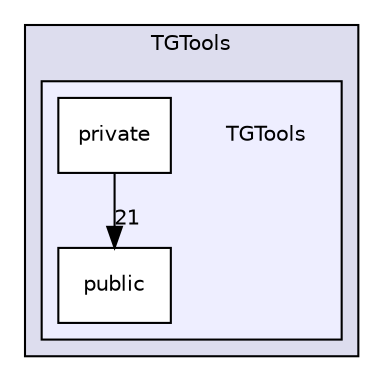 digraph "TGTools/TGTools" {
  compound=true
  node [ fontsize="10", fontname="Helvetica"];
  edge [ labelfontsize="10", labelfontname="Helvetica"];
  subgraph clusterdir_67bb651c9a1e7d40d27161c17c591416 {
    graph [ bgcolor="#ddddee", pencolor="black", label="TGTools" fontname="Helvetica", fontsize="10", URL="dir_67bb651c9a1e7d40d27161c17c591416.html"]
  subgraph clusterdir_bf88feaac428e349fe610ee5a19437c5 {
    graph [ bgcolor="#eeeeff", pencolor="black", label="" URL="dir_bf88feaac428e349fe610ee5a19437c5.html"];
    dir_bf88feaac428e349fe610ee5a19437c5 [shape=plaintext label="TGTools"];
    dir_49834fc061fda117e2d18c1b2479648e [shape=box label="private" color="black" fillcolor="white" style="filled" URL="dir_49834fc061fda117e2d18c1b2479648e.html"];
    dir_76a06db44b06656fd9389f7394d55823 [shape=box label="public" color="black" fillcolor="white" style="filled" URL="dir_76a06db44b06656fd9389f7394d55823.html"];
  }
  }
  dir_49834fc061fda117e2d18c1b2479648e->dir_76a06db44b06656fd9389f7394d55823 [headlabel="21", labeldistance=1.5 headhref="dir_000002_000003.html"];
}
